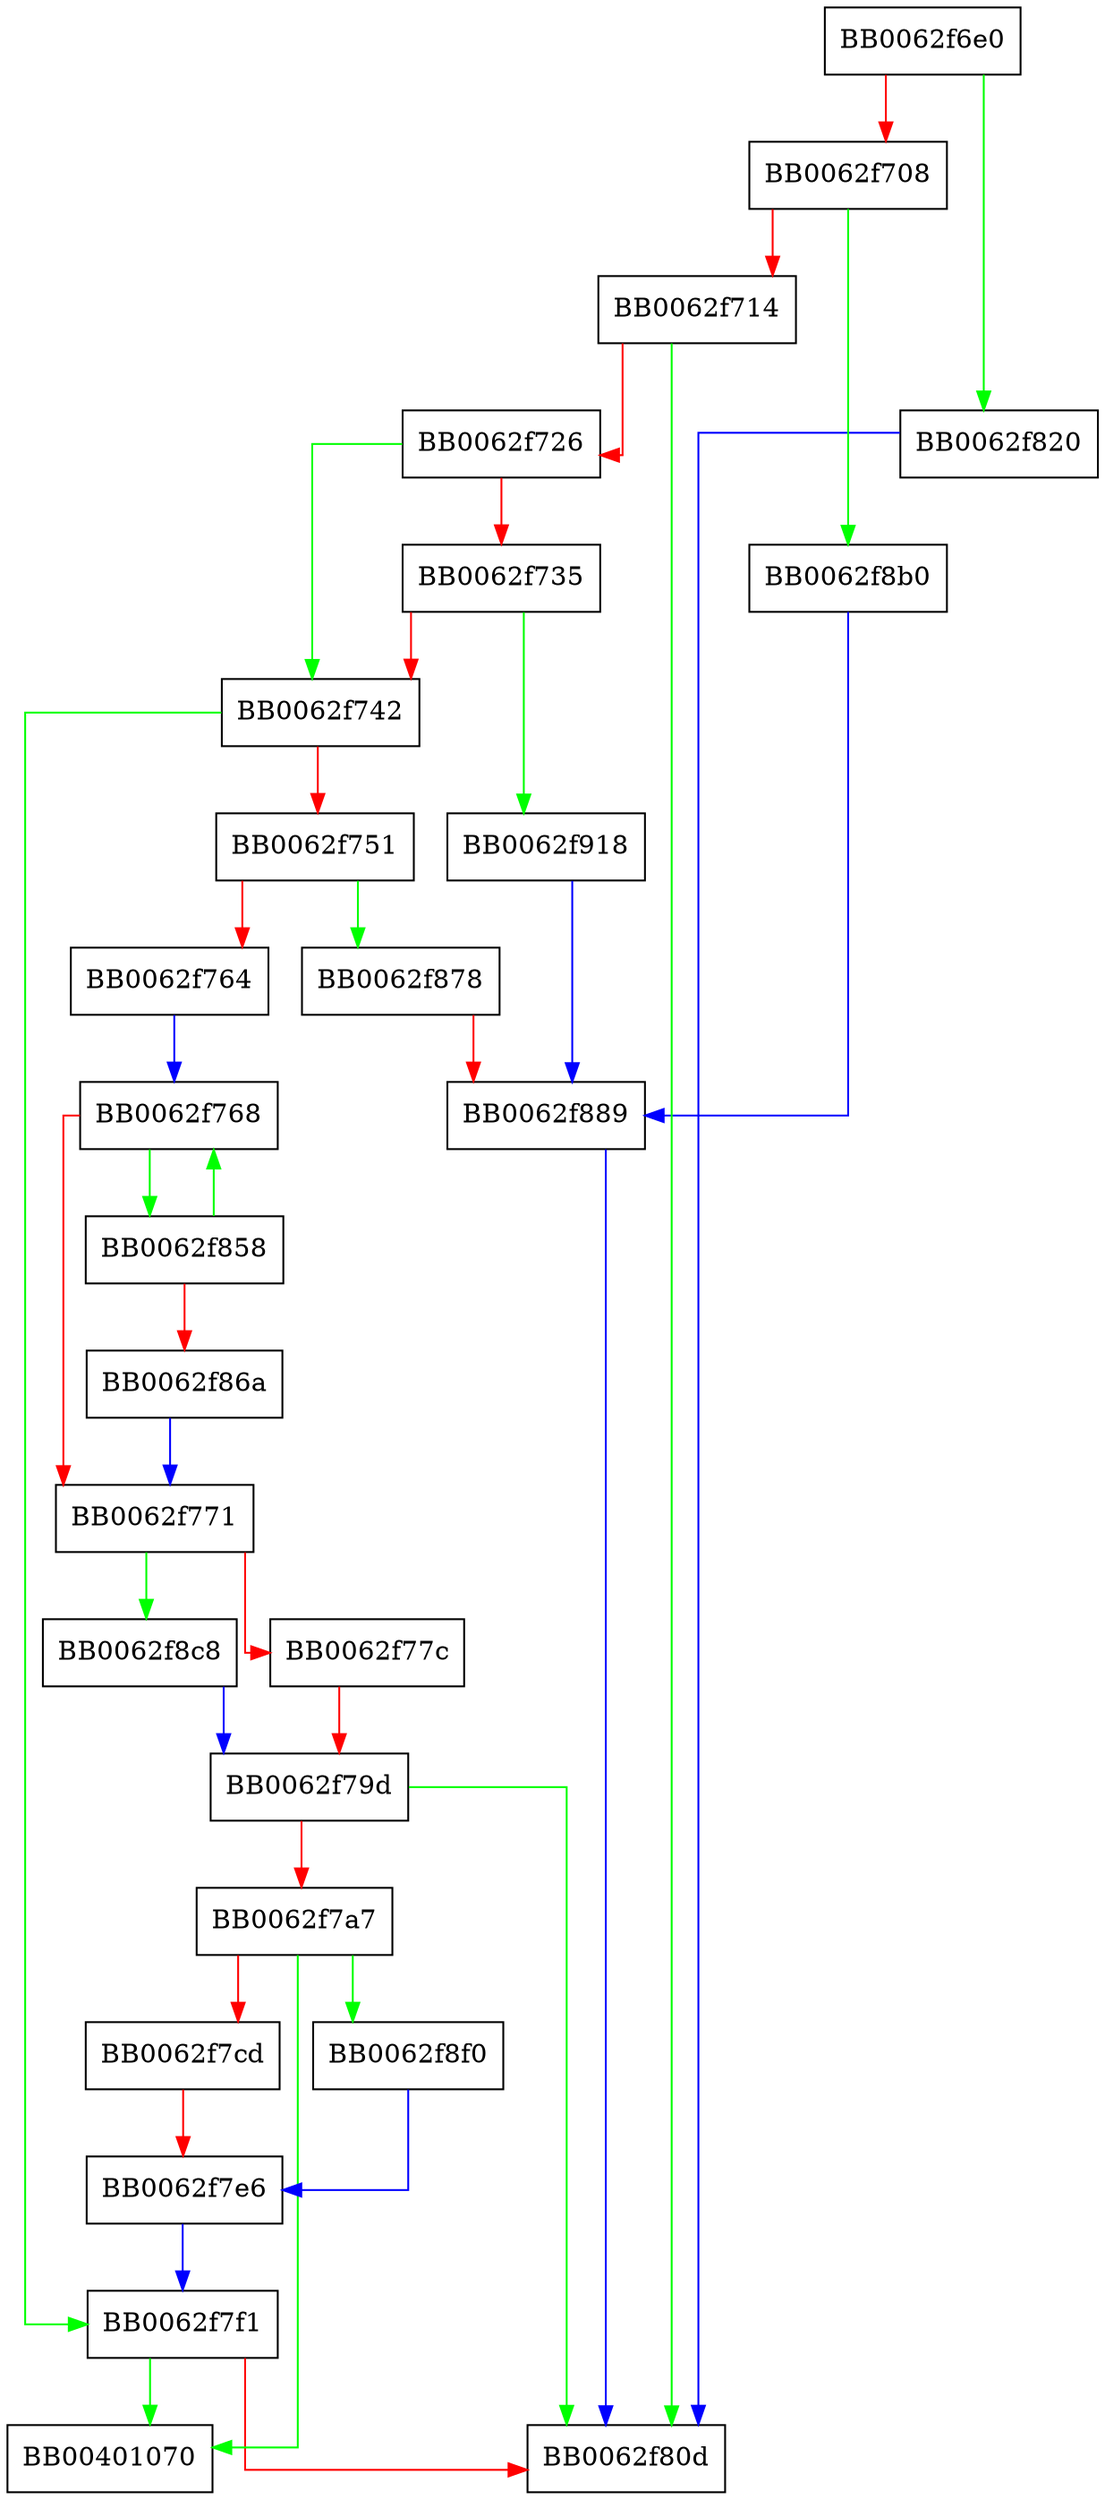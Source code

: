 digraph ossl_rand_pool_add {
  node [shape="box"];
  graph [splines=ortho];
  BB0062f6e0 -> BB0062f820 [color="green"];
  BB0062f6e0 -> BB0062f708 [color="red"];
  BB0062f708 -> BB0062f8b0 [color="green"];
  BB0062f708 -> BB0062f714 [color="red"];
  BB0062f714 -> BB0062f80d [color="green"];
  BB0062f714 -> BB0062f726 [color="red"];
  BB0062f726 -> BB0062f742 [color="green"];
  BB0062f726 -> BB0062f735 [color="red"];
  BB0062f735 -> BB0062f918 [color="green"];
  BB0062f735 -> BB0062f742 [color="red"];
  BB0062f742 -> BB0062f7f1 [color="green"];
  BB0062f742 -> BB0062f751 [color="red"];
  BB0062f751 -> BB0062f878 [color="green"];
  BB0062f751 -> BB0062f764 [color="red"];
  BB0062f764 -> BB0062f768 [color="blue"];
  BB0062f768 -> BB0062f858 [color="green"];
  BB0062f768 -> BB0062f771 [color="red"];
  BB0062f771 -> BB0062f8c8 [color="green"];
  BB0062f771 -> BB0062f77c [color="red"];
  BB0062f77c -> BB0062f79d [color="red"];
  BB0062f79d -> BB0062f80d [color="green"];
  BB0062f79d -> BB0062f7a7 [color="red"];
  BB0062f7a7 -> BB00401070 [color="green"];
  BB0062f7a7 -> BB0062f8f0 [color="green"];
  BB0062f7a7 -> BB0062f7cd [color="red"];
  BB0062f7cd -> BB0062f7e6 [color="red"];
  BB0062f7e6 -> BB0062f7f1 [color="blue"];
  BB0062f7f1 -> BB00401070 [color="green"];
  BB0062f7f1 -> BB0062f80d [color="red"];
  BB0062f820 -> BB0062f80d [color="blue"];
  BB0062f858 -> BB0062f768 [color="green"];
  BB0062f858 -> BB0062f86a [color="red"];
  BB0062f86a -> BB0062f771 [color="blue"];
  BB0062f878 -> BB0062f889 [color="red"];
  BB0062f889 -> BB0062f80d [color="blue"];
  BB0062f8b0 -> BB0062f889 [color="blue"];
  BB0062f8c8 -> BB0062f79d [color="blue"];
  BB0062f8f0 -> BB0062f7e6 [color="blue"];
  BB0062f918 -> BB0062f889 [color="blue"];
}